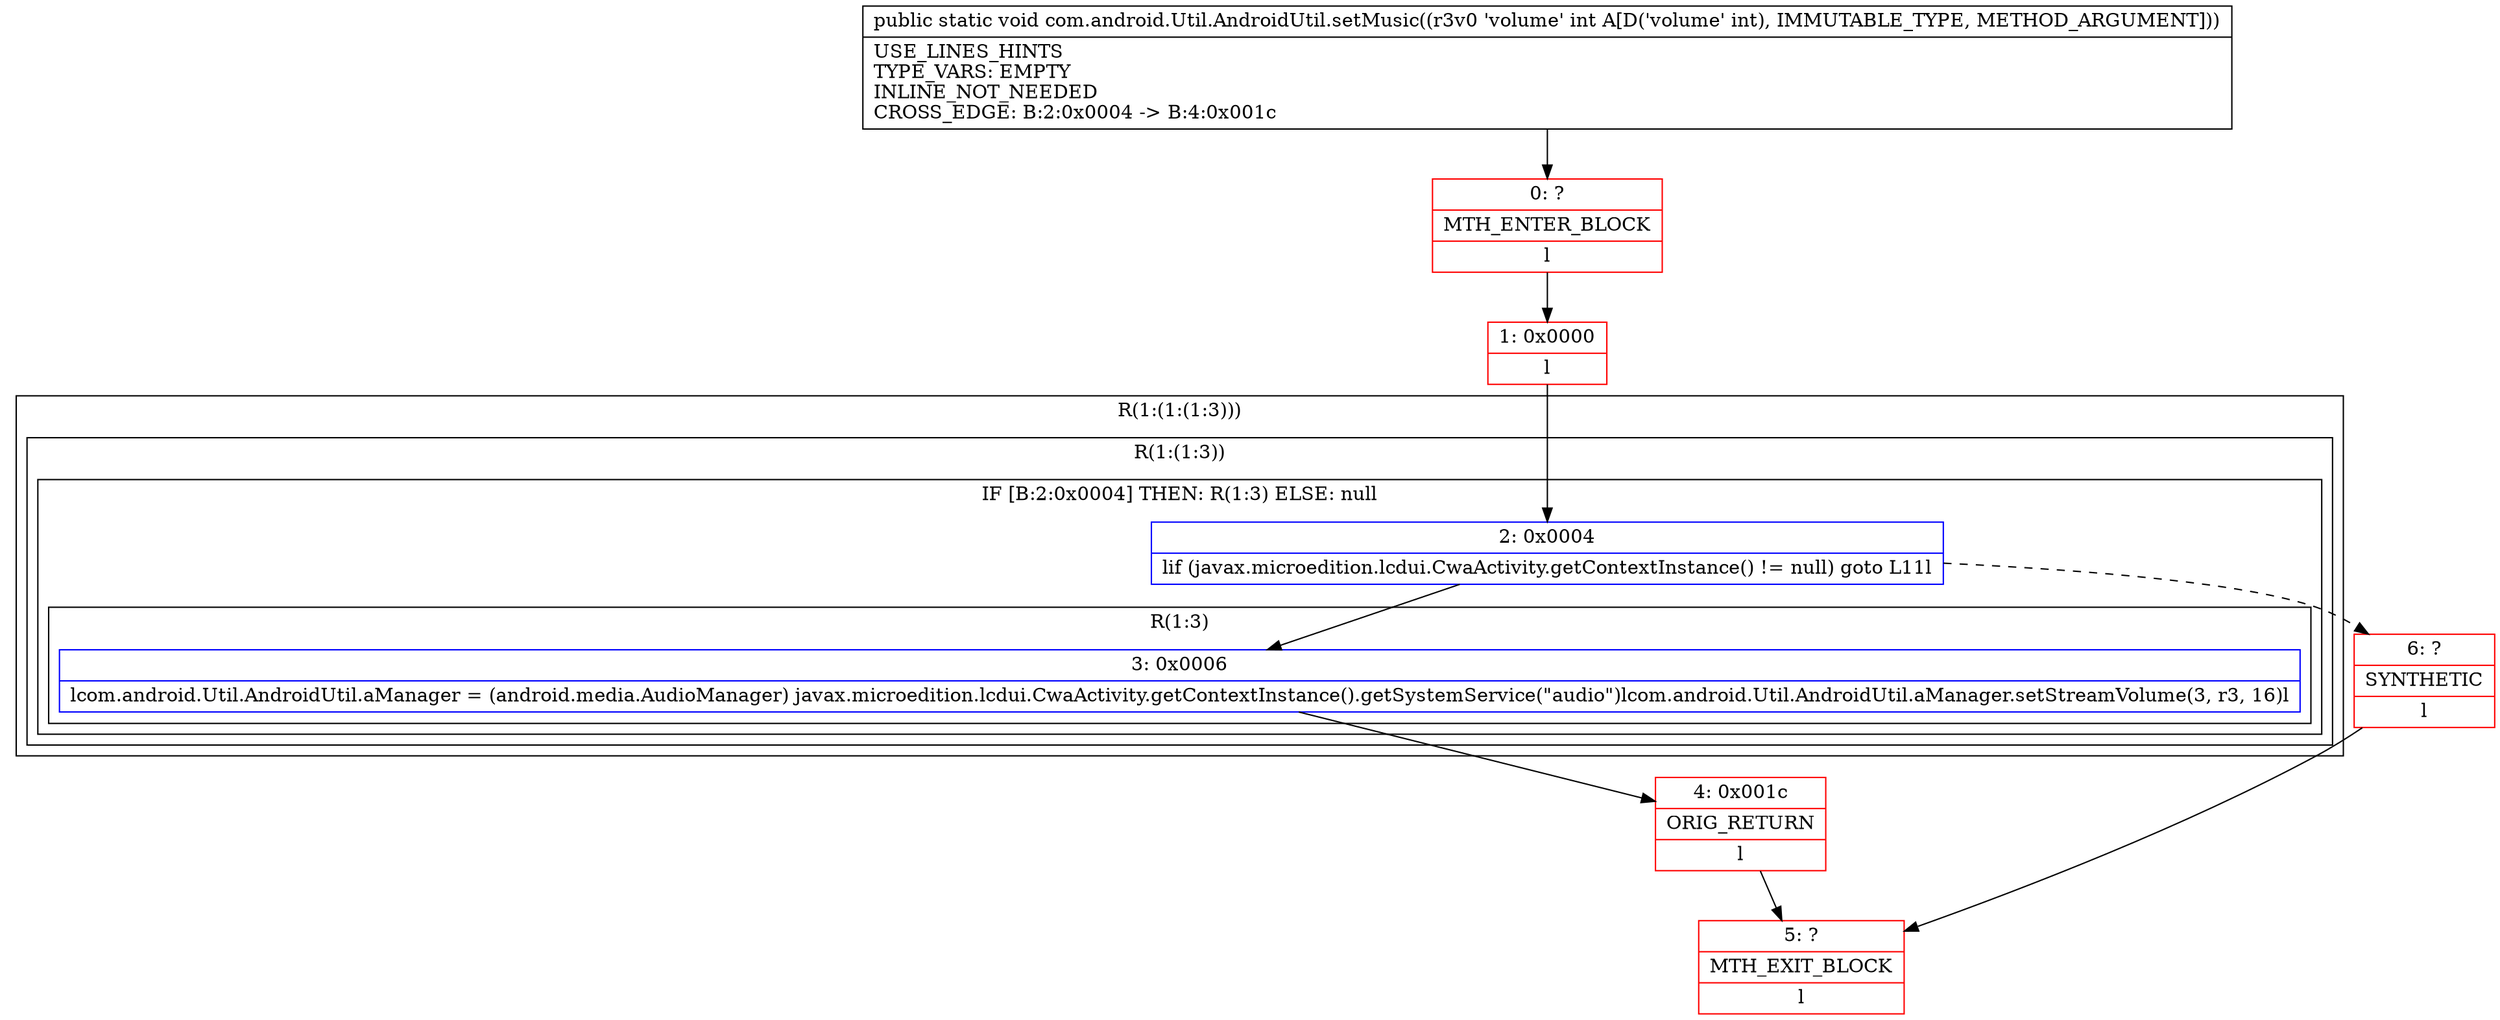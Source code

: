 digraph "CFG forcom.android.Util.AndroidUtil.setMusic(I)V" {
subgraph cluster_Region_670239162 {
label = "R(1:(1:(1:3)))";
node [shape=record,color=blue];
subgraph cluster_Region_932370741 {
label = "R(1:(1:3))";
node [shape=record,color=blue];
subgraph cluster_IfRegion_1560875158 {
label = "IF [B:2:0x0004] THEN: R(1:3) ELSE: null";
node [shape=record,color=blue];
Node_2 [shape=record,label="{2\:\ 0x0004|lif (javax.microedition.lcdui.CwaActivity.getContextInstance() != null) goto L11l}"];
subgraph cluster_Region_1854366637 {
label = "R(1:3)";
node [shape=record,color=blue];
Node_3 [shape=record,label="{3\:\ 0x0006|lcom.android.Util.AndroidUtil.aManager = (android.media.AudioManager) javax.microedition.lcdui.CwaActivity.getContextInstance().getSystemService(\"audio\")lcom.android.Util.AndroidUtil.aManager.setStreamVolume(3, r3, 16)l}"];
}
}
}
}
Node_0 [shape=record,color=red,label="{0\:\ ?|MTH_ENTER_BLOCK\l|l}"];
Node_1 [shape=record,color=red,label="{1\:\ 0x0000|l}"];
Node_4 [shape=record,color=red,label="{4\:\ 0x001c|ORIG_RETURN\l|l}"];
Node_5 [shape=record,color=red,label="{5\:\ ?|MTH_EXIT_BLOCK\l|l}"];
Node_6 [shape=record,color=red,label="{6\:\ ?|SYNTHETIC\l|l}"];
MethodNode[shape=record,label="{public static void com.android.Util.AndroidUtil.setMusic((r3v0 'volume' int A[D('volume' int), IMMUTABLE_TYPE, METHOD_ARGUMENT]))  | USE_LINES_HINTS\lTYPE_VARS: EMPTY\lINLINE_NOT_NEEDED\lCROSS_EDGE: B:2:0x0004 \-\> B:4:0x001c\l}"];
MethodNode -> Node_0;
Node_2 -> Node_3;
Node_2 -> Node_6[style=dashed];
Node_3 -> Node_4;
Node_0 -> Node_1;
Node_1 -> Node_2;
Node_4 -> Node_5;
Node_6 -> Node_5;
}

